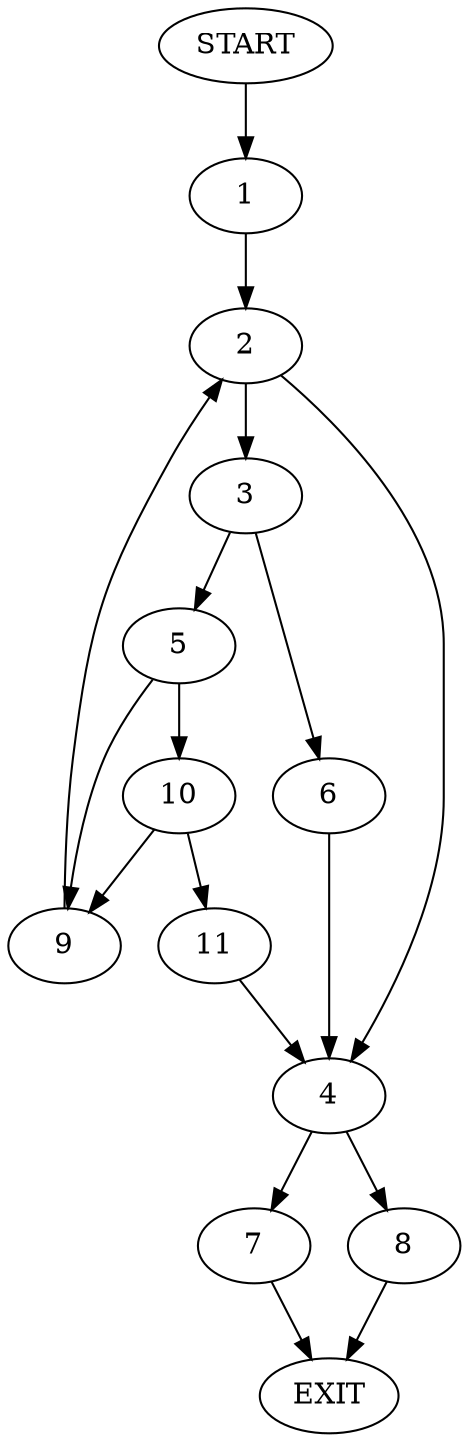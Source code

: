 digraph {
0 [label="START"]
12 [label="EXIT"]
0 -> 1
1 -> 2
2 -> 3
2 -> 4
3 -> 5
3 -> 6
4 -> 7
4 -> 8
6 -> 4
5 -> 9
5 -> 10
9 -> 2
10 -> 9
10 -> 11
11 -> 4
8 -> 12
7 -> 12
}
